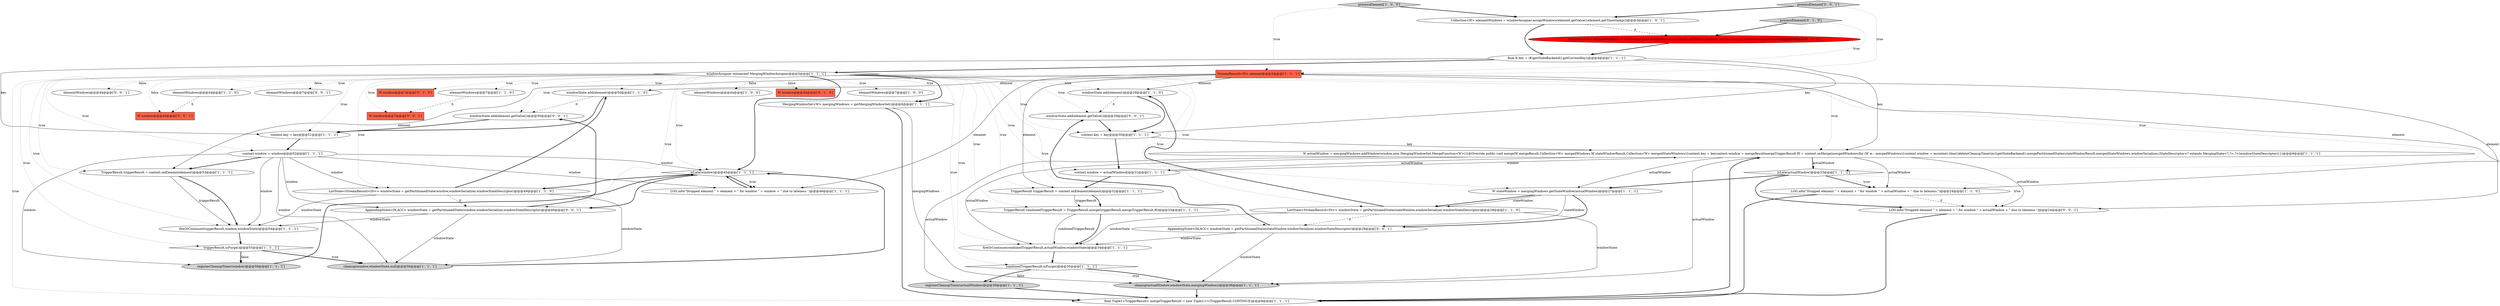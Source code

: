 digraph {
46 [style = filled, label = "processElement['0', '0', '1']", fillcolor = lightgray, shape = diamond image = "AAA0AAABBB3BBB"];
22 [style = filled, label = "isLate(actualWindow)@@@23@@@['1', '1', '1']", fillcolor = white, shape = diamond image = "AAA0AAABBB1BBB"];
23 [style = filled, label = "isLate(window)@@@45@@@['1', '1', '1']", fillcolor = white, shape = diamond image = "AAA0AAABBB1BBB"];
44 [style = filled, label = "W window@@@44@@@['0', '0', '1']", fillcolor = tomato, shape = box image = "AAA0AAABBB3BBB"];
11 [style = filled, label = "processElement['1', '0', '0']", fillcolor = lightgray, shape = diamond image = "AAA0AAABBB1BBB"];
0 [style = filled, label = "StreamRecord<IN> element@@@2@@@['1', '1', '1']", fillcolor = tomato, shape = box image = "AAA0AAABBB1BBB"];
26 [style = filled, label = "windowState.add(element)@@@50@@@['1', '1', '0']", fillcolor = white, shape = ellipse image = "AAA0AAABBB1BBB"];
25 [style = filled, label = "windowState.add(element)@@@29@@@['1', '1', '0']", fillcolor = white, shape = ellipse image = "AAA0AAABBB1BBB"];
20 [style = filled, label = "ListState<StreamRecord<IN>> windowState = getPartitionedState(window,windowSerializer,windowStateDescriptor)@@@49@@@['1', '1', '0']", fillcolor = white, shape = ellipse image = "AAA0AAABBB1BBB"];
14 [style = filled, label = "W actualWindow = mergingWindows.addWindow(window,new MergingWindowSet.MergeFunction<W>(){@Override public void merge(W mergeResult,Collection<W> mergedWindows,W stateWindowResult,Collection<W> mergedStateWindows){context.key = keycontext.window = mergeResultmergeTriggerResult.f0 = context.onMerge(mergedWindows)for (W m : mergedWindows){context.window = mcontext.clear()deleteCleanupTimer(m)}getStateBackend().mergePartitionedStates(stateWindowResult,mergedStateWindows,windowSerializer,(StateDescriptor<? extends MergingState<?,?>,?>)windowStateDescriptor)}})@@@9@@@['1', '1', '1']", fillcolor = white, shape = ellipse image = "AAA0AAABBB1BBB"];
33 [style = filled, label = "combinedTriggerResult.isPurge()@@@35@@@['1', '1', '1']", fillcolor = white, shape = diamond image = "AAA0AAABBB1BBB"];
13 [style = filled, label = "windowAssigner instanceof MergingWindowAssigner@@@5@@@['1', '1', '1']", fillcolor = white, shape = diamond image = "AAA0AAABBB1BBB"];
31 [style = filled, label = "context.window = window@@@52@@@['1', '1', '1']", fillcolor = white, shape = ellipse image = "AAA0AAABBB1BBB"];
41 [style = filled, label = "windowState.add(element.getValue())@@@50@@@['0', '0', '1']", fillcolor = white, shape = ellipse image = "AAA0AAABBB3BBB"];
49 [style = filled, label = "AppendingState<IN,ACC> windowState = getPartitionedState(stateWindow,windowSerializer,windowStateDescriptor)@@@28@@@['0', '0', '1']", fillcolor = white, shape = ellipse image = "AAA0AAABBB3BBB"];
43 [style = filled, label = "elementWindows@@@44@@@['0', '0', '1']", fillcolor = white, shape = ellipse image = "AAA0AAABBB3BBB"];
9 [style = filled, label = "final Tuple1<TriggerResult> mergeTriggerResult = new Tuple1<>(TriggerResult.CONTINUE)@@@8@@@['1', '1', '1']", fillcolor = white, shape = ellipse image = "AAA0AAABBB1BBB"];
24 [style = filled, label = "fireOrContinue(combinedTriggerResult,actualWindow,windowState)@@@34@@@['1', '1', '1']", fillcolor = white, shape = ellipse image = "AAA0AAABBB1BBB"];
2 [style = filled, label = "ListState<StreamRecord<IN>> windowState = getPartitionedState(stateWindow,windowSerializer,windowStateDescriptor)@@@28@@@['1', '1', '0']", fillcolor = white, shape = ellipse image = "AAA0AAABBB1BBB"];
27 [style = filled, label = "elementWindows@@@7@@@['1', '1', '0']", fillcolor = white, shape = ellipse image = "AAA0AAABBB1BBB"];
40 [style = filled, label = "elementWindows@@@7@@@['0', '0', '1']", fillcolor = white, shape = ellipse image = "AAA0AAABBB3BBB"];
17 [style = filled, label = "TriggerResult combinedTriggerResult = TriggerResult.merge(triggerResult,mergeTriggerResult.f0)@@@33@@@['1', '1', '1']", fillcolor = white, shape = ellipse image = "AAA0AAABBB1BBB"];
7 [style = filled, label = "MergingWindowSet<W> mergingWindows = getMergingWindowSet()@@@6@@@['1', '1', '1']", fillcolor = white, shape = ellipse image = "AAA0AAABBB1BBB"];
38 [style = filled, label = "W window@@@7@@@['0', '1', '0']", fillcolor = tomato, shape = box image = "AAA0AAABBB2BBB"];
12 [style = filled, label = "registerCleanupTimer(actualWindow)@@@39@@@['1', '1', '1']", fillcolor = lightgray, shape = ellipse image = "AAA0AAABBB1BBB"];
19 [style = filled, label = "fireOrContinue(triggerResult,window,windowState)@@@54@@@['1', '1', '1']", fillcolor = white, shape = ellipse image = "AAA0AAABBB1BBB"];
45 [style = filled, label = "AppendingState<IN,ACC> windowState = getPartitionedState(window,windowSerializer,windowStateDescriptor)@@@49@@@['0', '0', '1']", fillcolor = white, shape = ellipse image = "AAA0AAABBB3BBB"];
10 [style = filled, label = "TriggerResult triggerResult = context.onElement(element)@@@32@@@['1', '1', '1']", fillcolor = white, shape = ellipse image = "AAA0AAABBB1BBB"];
21 [style = filled, label = "cleanup(window,windowState,null)@@@56@@@['1', '1', '1']", fillcolor = lightgray, shape = ellipse image = "AAA0AAABBB1BBB"];
15 [style = filled, label = "LOG.info(\"Dropped element \" + element + \" for window \" + actualWindow + \" due to lateness.\")@@@24@@@['1', '1', '0']", fillcolor = white, shape = ellipse image = "AAA0AAABBB1BBB"];
36 [style = filled, label = "Collection<W> elementWindows = windowAssigner.assignWindows(element.getValue(),element.getTimestamp(),windowAssignerContext)@@@3@@@['0', '1', '0']", fillcolor = red, shape = ellipse image = "AAA1AAABBB2BBB"];
48 [style = filled, label = "windowState.add(element.getValue())@@@29@@@['0', '0', '1']", fillcolor = white, shape = ellipse image = "AAA0AAABBB3BBB"];
42 [style = filled, label = "W window@@@7@@@['0', '0', '1']", fillcolor = tomato, shape = box image = "AAA0AAABBB3BBB"];
3 [style = filled, label = "elementWindows@@@44@@@['1', '0', '0']", fillcolor = white, shape = ellipse image = "AAA0AAABBB1BBB"];
28 [style = filled, label = "cleanup(actualWindow,windowState,mergingWindows)@@@36@@@['1', '1', '1']", fillcolor = lightgray, shape = ellipse image = "AAA0AAABBB1BBB"];
47 [style = filled, label = "LOG.info(\"Dropped element \" + element + \" for window \" + actualWindow + \" due to lateness.\")@@@24@@@['0', '0', '1']", fillcolor = white, shape = ellipse image = "AAA0AAABBB3BBB"];
29 [style = filled, label = "Collection<W> elementWindows = windowAssigner.assignWindows(element.getValue(),element.getTimestamp())@@@3@@@['1', '0', '1']", fillcolor = white, shape = ellipse image = "AAA0AAABBB1BBB"];
39 [style = filled, label = "W window@@@44@@@['0', '1', '0']", fillcolor = tomato, shape = box image = "AAA0AAABBB2BBB"];
18 [style = filled, label = "context.key = key@@@51@@@['1', '1', '1']", fillcolor = white, shape = ellipse image = "AAA0AAABBB1BBB"];
35 [style = filled, label = "TriggerResult triggerResult = context.onElement(element)@@@53@@@['1', '1', '1']", fillcolor = white, shape = ellipse image = "AAA0AAABBB1BBB"];
34 [style = filled, label = "final K key = (K)getStateBackend().getCurrentKey()@@@4@@@['1', '1', '1']", fillcolor = white, shape = ellipse image = "AAA0AAABBB1BBB"];
30 [style = filled, label = "LOG.info(\"Dropped element \" + element + \" for window \" + window + \" due to lateness.\")@@@46@@@['1', '1', '1']", fillcolor = white, shape = ellipse image = "AAA0AAABBB1BBB"];
37 [style = filled, label = "processElement['0', '1', '0']", fillcolor = lightgray, shape = diamond image = "AAA0AAABBB2BBB"];
1 [style = filled, label = "registerCleanupTimer(window)@@@59@@@['1', '1', '1']", fillcolor = lightgray, shape = ellipse image = "AAA0AAABBB1BBB"];
16 [style = filled, label = "context.key = key@@@30@@@['1', '1', '1']", fillcolor = white, shape = ellipse image = "AAA0AAABBB1BBB"];
4 [style = filled, label = "elementWindows@@@7@@@['1', '0', '0']", fillcolor = white, shape = ellipse image = "AAA0AAABBB1BBB"];
8 [style = filled, label = "W stateWindow = mergingWindows.getStateWindow(actualWindow)@@@27@@@['1', '1', '1']", fillcolor = white, shape = ellipse image = "AAA0AAABBB1BBB"];
5 [style = filled, label = "triggerResult.isPurge()@@@55@@@['1', '1', '1']", fillcolor = white, shape = diamond image = "AAA0AAABBB1BBB"];
32 [style = filled, label = "context.window = actualWindow@@@31@@@['1', '1', '1']", fillcolor = white, shape = ellipse image = "AAA0AAABBB1BBB"];
6 [style = filled, label = "elementWindows@@@44@@@['1', '1', '0']", fillcolor = white, shape = ellipse image = "AAA0AAABBB1BBB"];
49->28 [style = solid, label="windowState"];
47->9 [style = bold, label=""];
13->24 [style = dotted, label="true"];
13->49 [style = dotted, label="true"];
22->15 [style = bold, label=""];
13->27 [style = dotted, label="true"];
23->45 [style = bold, label=""];
13->6 [style = dotted, label="false"];
2->28 [style = solid, label="windowState"];
20->26 [style = bold, label=""];
13->41 [style = dotted, label="true"];
13->20 [style = dotted, label="true"];
16->14 [style = solid, label="key"];
33->28 [style = dotted, label="true"];
25->48 [style = dashed, label="0"];
11->29 [style = bold, label=""];
28->9 [style = bold, label=""];
49->48 [style = bold, label=""];
13->5 [style = dotted, label="true"];
10->17 [style = bold, label=""];
8->49 [style = solid, label="stateWindow"];
29->34 [style = bold, label=""];
49->24 [style = solid, label="windowState"];
12->9 [style = bold, label=""];
13->10 [style = dotted, label="true"];
1->23 [style = bold, label=""];
13->35 [style = dotted, label="true"];
20->19 [style = solid, label="windowState"];
22->8 [style = bold, label=""];
7->9 [style = bold, label=""];
10->17 [style = solid, label="triggerResult"];
19->5 [style = bold, label=""];
34->16 [style = solid, label="key"];
31->35 [style = bold, label=""];
45->19 [style = solid, label="windowState"];
11->0 [style = dotted, label="true"];
22->47 [style = bold, label=""];
31->1 [style = solid, label="window"];
0->30 [style = solid, label="element"];
9->14 [style = bold, label=""];
2->49 [style = dashed, label="0"];
46->0 [style = dotted, label="true"];
2->25 [style = bold, label=""];
13->4 [style = dotted, label="true"];
13->9 [style = dotted, label="true"];
45->41 [style = bold, label=""];
18->31 [style = bold, label=""];
13->17 [style = dotted, label="true"];
35->19 [style = solid, label="triggerResult"];
23->30 [style = bold, label=""];
37->36 [style = bold, label=""];
13->25 [style = dotted, label="true"];
14->15 [style = solid, label="actualWindow"];
33->28 [style = bold, label=""];
14->22 [style = bold, label=""];
14->28 [style = solid, label="actualWindow"];
13->19 [style = dotted, label="true"];
14->24 [style = solid, label="actualWindow"];
16->32 [style = bold, label=""];
13->7 [style = dotted, label="true"];
13->44 [style = dotted, label="false"];
5->1 [style = dotted, label="false"];
32->10 [style = bold, label=""];
13->23 [style = dotted, label="true"];
13->32 [style = dotted, label="true"];
5->21 [style = bold, label=""];
5->1 [style = bold, label=""];
20->21 [style = solid, label="windowState"];
13->22 [style = dotted, label="true"];
17->24 [style = solid, label="combinedTriggerResult"];
15->9 [style = bold, label=""];
48->16 [style = bold, label=""];
13->3 [style = dotted, label="false"];
13->40 [style = dotted, label="true"];
31->21 [style = solid, label="window"];
0->15 [style = solid, label="element"];
21->23 [style = bold, label=""];
33->12 [style = dotted, label="false"];
13->16 [style = dotted, label="true"];
13->45 [style = dotted, label="true"];
13->18 [style = dotted, label="true"];
23->20 [style = bold, label=""];
14->22 [style = solid, label="actualWindow"];
13->26 [style = dotted, label="true"];
0->47 [style = solid, label="element"];
13->38 [style = dotted, label="true"];
33->12 [style = bold, label=""];
25->16 [style = bold, label=""];
27->42 [style = dashed, label="0"];
46->29 [style = bold, label=""];
26->41 [style = dashed, label="0"];
13->2 [style = dotted, label="true"];
24->33 [style = bold, label=""];
13->39 [style = dotted, label="false"];
0->35 [style = solid, label="element"];
0->26 [style = solid, label="element"];
32->14 [style = solid, label="window"];
31->19 [style = solid, label="window"];
13->33 [style = dotted, label="true"];
8->2 [style = bold, label=""];
13->8 [style = dotted, label="true"];
37->0 [style = dotted, label="true"];
45->21 [style = solid, label="windowState"];
34->18 [style = solid, label="key"];
5->21 [style = dotted, label="true"];
14->47 [style = solid, label="actualWindow"];
2->24 [style = solid, label="windowState"];
8->2 [style = solid, label="stateWindow"];
13->14 [style = dotted, label="true"];
31->23 [style = solid, label="window"];
22->15 [style = dotted, label="true"];
14->12 [style = solid, label="actualWindow"];
41->18 [style = bold, label=""];
36->34 [style = bold, label=""];
31->45 [style = solid, label="window"];
29->36 [style = dashed, label="0"];
31->30 [style = solid, label="window"];
14->8 [style = solid, label="actualWindow"];
20->45 [style = dashed, label="0"];
15->47 [style = dashed, label="0"];
34->13 [style = bold, label=""];
30->23 [style = bold, label=""];
35->19 [style = bold, label=""];
22->47 [style = dotted, label="true"];
23->30 [style = dotted, label="true"];
14->32 [style = solid, label="actualWindow"];
13->42 [style = dotted, label="true"];
0->25 [style = solid, label="element"];
13->43 [style = dotted, label="false"];
31->20 [style = solid, label="window"];
13->31 [style = dotted, label="true"];
17->24 [style = bold, label=""];
7->28 [style = solid, label="mergingWindows"];
13->7 [style = bold, label=""];
34->14 [style = solid, label="key"];
13->23 [style = bold, label=""];
8->49 [style = bold, label=""];
13->48 [style = dotted, label="true"];
0->10 [style = solid, label="element"];
6->44 [style = dashed, label="0"];
26->18 [style = bold, label=""];
}
